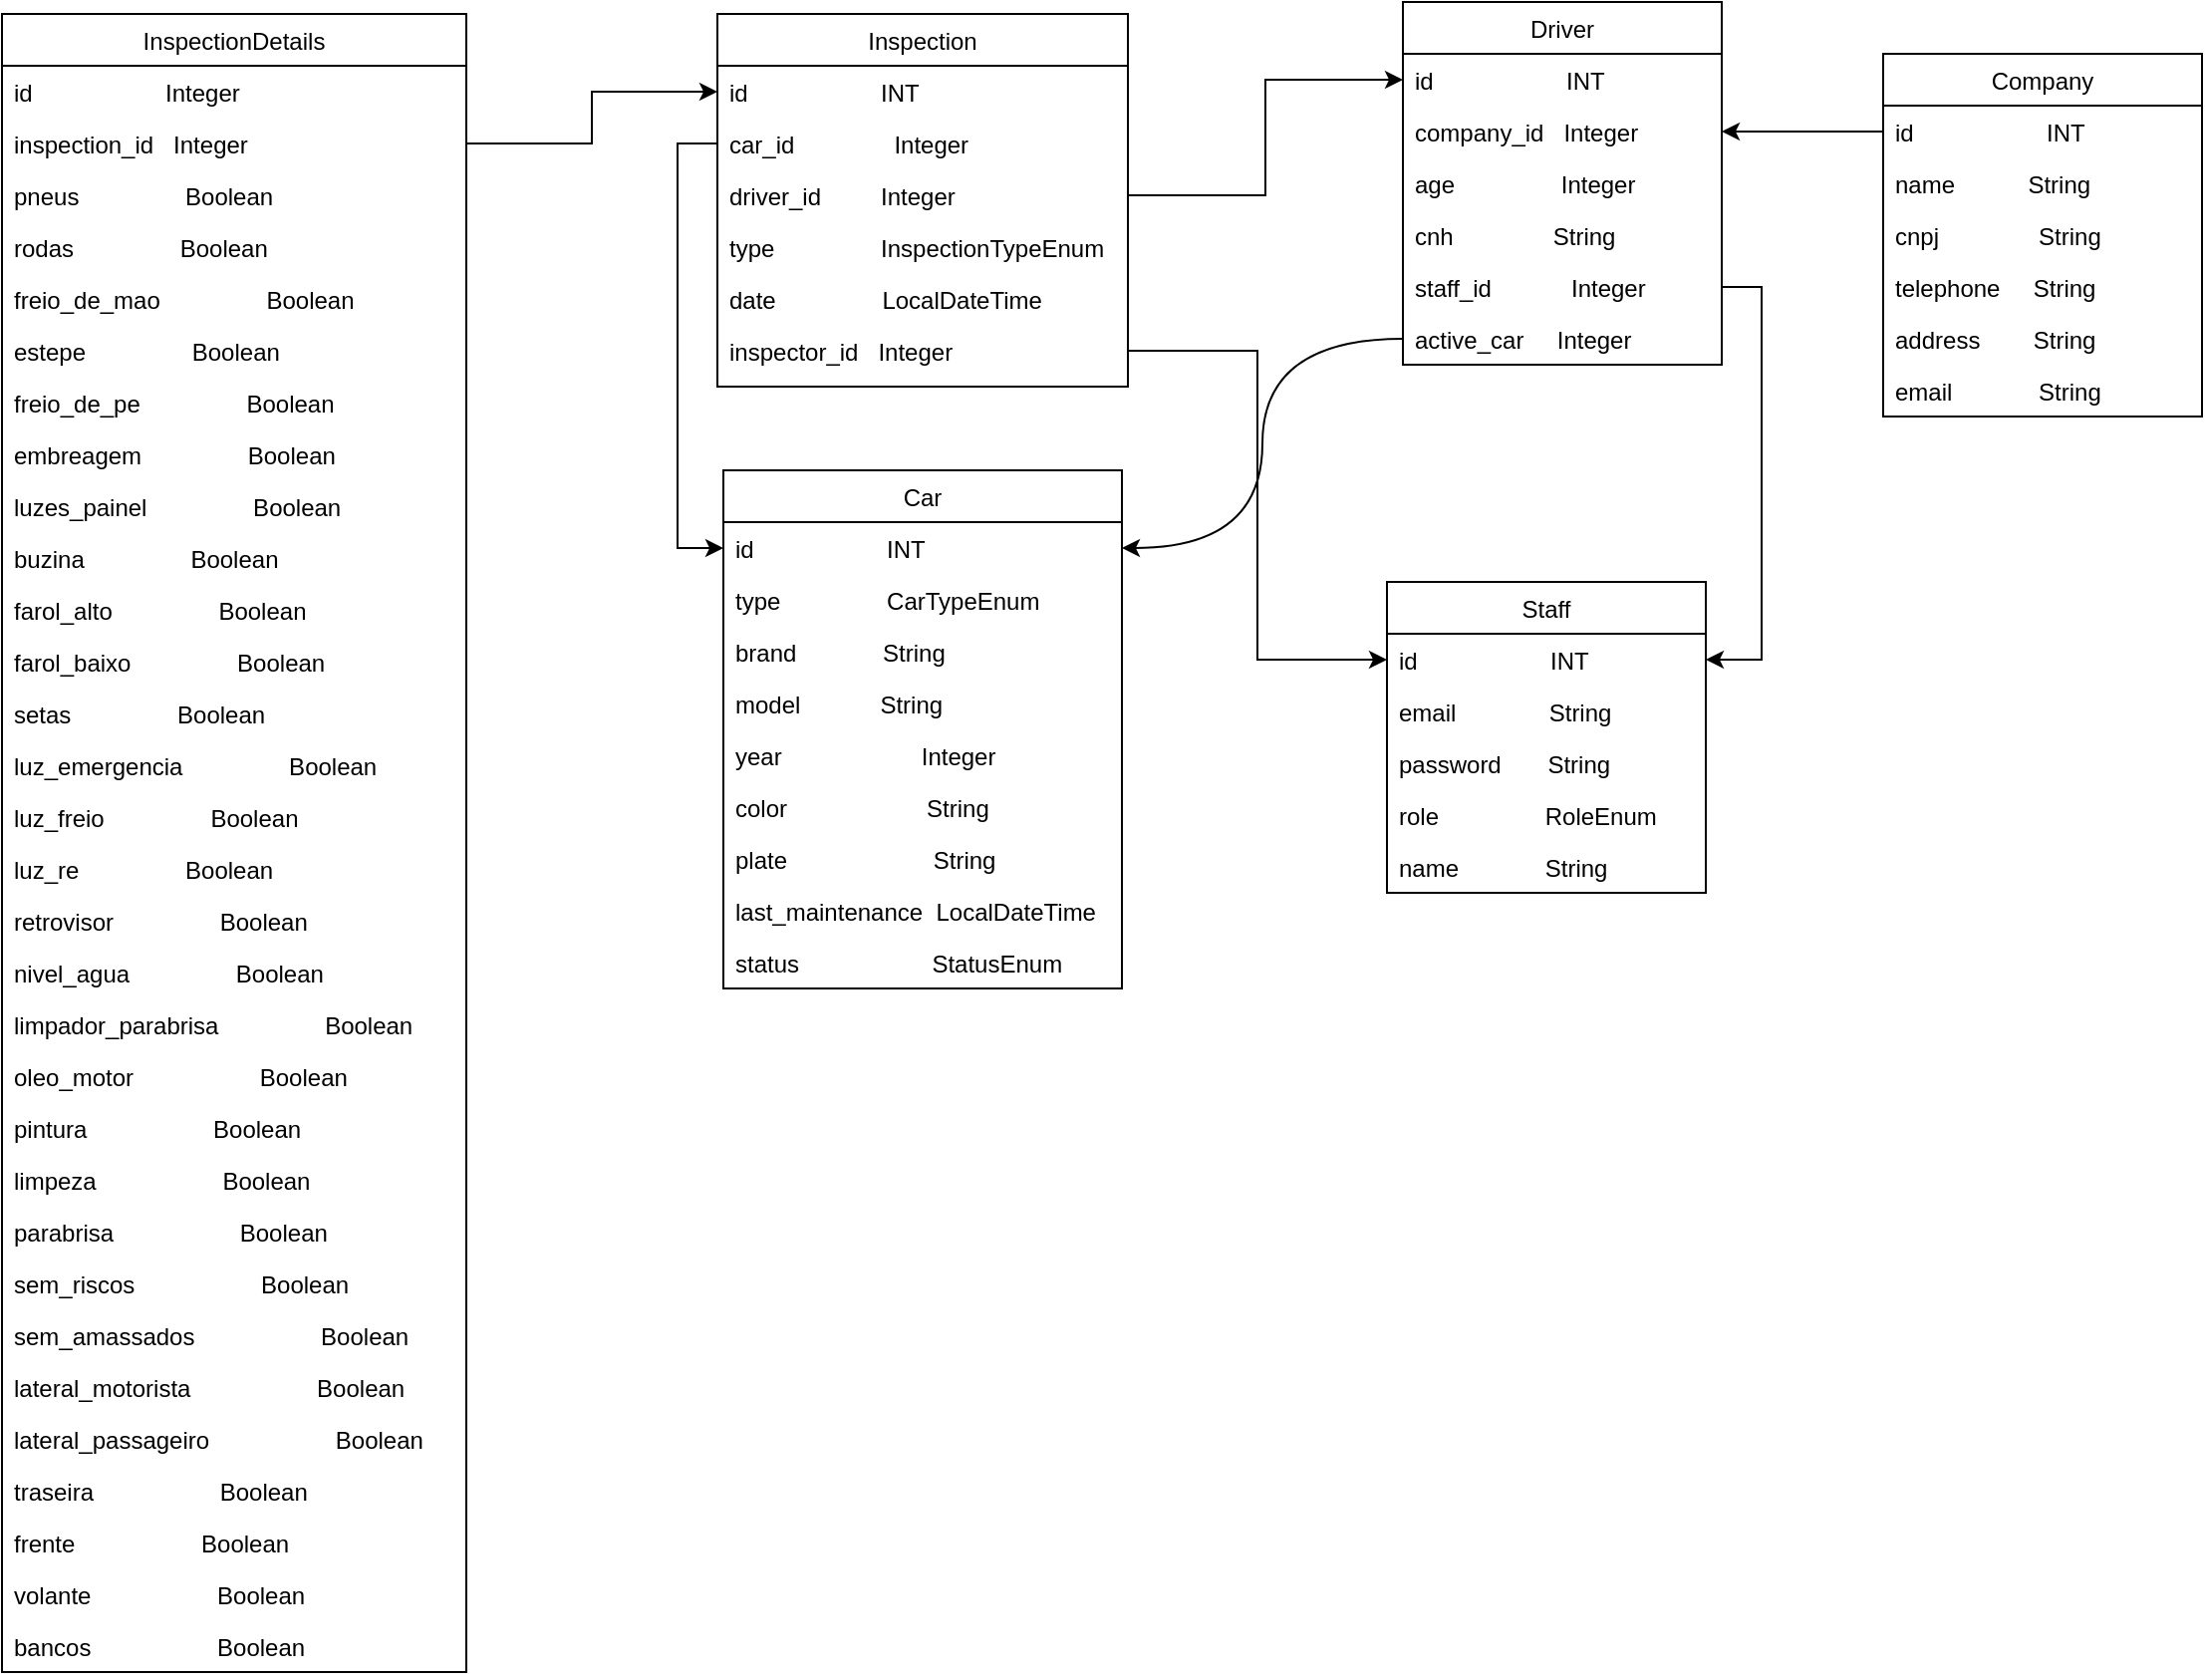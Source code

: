 <mxfile version="25.0.1">
  <diagram id="C5RBs43oDa-KdzZeNtuy" name="Page-1">
    <mxGraphModel dx="2336" dy="821" grid="0" gridSize="10" guides="1" tooltips="1" connect="1" arrows="1" fold="1" page="1" pageScale="1" pageWidth="827" pageHeight="1169" math="0" shadow="0">
      <root>
        <mxCell id="WIyWlLk6GJQsqaUBKTNV-0" />
        <mxCell id="WIyWlLk6GJQsqaUBKTNV-1" parent="WIyWlLk6GJQsqaUBKTNV-0" />
        <mxCell id="zkfFHV4jXpPFQw0GAbJ--17" value="Staff" style="swimlane;fontStyle=0;align=center;verticalAlign=top;childLayout=stackLayout;horizontal=1;startSize=26;horizontalStack=0;resizeParent=1;resizeLast=0;collapsible=1;marginBottom=0;rounded=0;shadow=0;strokeWidth=1;" parent="WIyWlLk6GJQsqaUBKTNV-1" vertex="1">
          <mxGeometry x="387" y="331" width="160" height="156" as="geometry">
            <mxRectangle x="550" y="140" width="160" height="26" as="alternateBounds" />
          </mxGeometry>
        </mxCell>
        <mxCell id="zkfFHV4jXpPFQw0GAbJ--18" value="id                    INT   " style="text;align=left;verticalAlign=top;spacingLeft=4;spacingRight=4;overflow=hidden;rotatable=0;points=[[0,0.5],[1,0.5]];portConstraint=eastwest;" parent="zkfFHV4jXpPFQw0GAbJ--17" vertex="1">
          <mxGeometry y="26" width="160" height="26" as="geometry" />
        </mxCell>
        <mxCell id="VxousQT62sLmJuZrj5er-17" value="email              String" style="text;align=left;verticalAlign=top;spacingLeft=4;spacingRight=4;overflow=hidden;rotatable=0;points=[[0,0.5],[1,0.5]];portConstraint=eastwest;rounded=0;shadow=0;html=0;" parent="zkfFHV4jXpPFQw0GAbJ--17" vertex="1">
          <mxGeometry y="52" width="160" height="26" as="geometry" />
        </mxCell>
        <mxCell id="zkfFHV4jXpPFQw0GAbJ--20" value="password       String" style="text;align=left;verticalAlign=top;spacingLeft=4;spacingRight=4;overflow=hidden;rotatable=0;points=[[0,0.5],[1,0.5]];portConstraint=eastwest;rounded=0;shadow=0;html=0;" parent="zkfFHV4jXpPFQw0GAbJ--17" vertex="1">
          <mxGeometry y="78" width="160" height="26" as="geometry" />
        </mxCell>
        <mxCell id="zkfFHV4jXpPFQw0GAbJ--21" value="role                RoleEnum" style="text;align=left;verticalAlign=top;spacingLeft=4;spacingRight=4;overflow=hidden;rotatable=0;points=[[0,0.5],[1,0.5]];portConstraint=eastwest;rounded=0;shadow=0;html=0;" parent="zkfFHV4jXpPFQw0GAbJ--17" vertex="1">
          <mxGeometry y="104" width="160" height="26" as="geometry" />
        </mxCell>
        <mxCell id="zkfFHV4jXpPFQw0GAbJ--19" value="name             String" style="text;align=left;verticalAlign=top;spacingLeft=4;spacingRight=4;overflow=hidden;rotatable=0;points=[[0,0.5],[1,0.5]];portConstraint=eastwest;rounded=0;shadow=0;html=0;" parent="zkfFHV4jXpPFQw0GAbJ--17" vertex="1">
          <mxGeometry y="130" width="160" height="26" as="geometry" />
        </mxCell>
        <mxCell id="VxousQT62sLmJuZrj5er-0" value="Car" style="swimlane;fontStyle=0;align=center;verticalAlign=top;childLayout=stackLayout;horizontal=1;startSize=26;horizontalStack=0;resizeParent=1;resizeLast=0;collapsible=1;marginBottom=0;rounded=0;shadow=0;strokeWidth=1;" parent="WIyWlLk6GJQsqaUBKTNV-1" vertex="1">
          <mxGeometry x="54" y="275" width="200" height="260" as="geometry">
            <mxRectangle x="550" y="140" width="160" height="26" as="alternateBounds" />
          </mxGeometry>
        </mxCell>
        <mxCell id="VxousQT62sLmJuZrj5er-1" value="id                    INT   " style="text;align=left;verticalAlign=top;spacingLeft=4;spacingRight=4;overflow=hidden;rotatable=0;points=[[0,0.5],[1,0.5]];portConstraint=eastwest;" parent="VxousQT62sLmJuZrj5er-0" vertex="1">
          <mxGeometry y="26" width="200" height="26" as="geometry" />
        </mxCell>
        <mxCell id="VxousQT62sLmJuZrj5er-2" value="type                CarTypeEnum" style="text;align=left;verticalAlign=top;spacingLeft=4;spacingRight=4;overflow=hidden;rotatable=0;points=[[0,0.5],[1,0.5]];portConstraint=eastwest;rounded=0;shadow=0;html=0;" parent="VxousQT62sLmJuZrj5er-0" vertex="1">
          <mxGeometry y="52" width="200" height="26" as="geometry" />
        </mxCell>
        <mxCell id="VxousQT62sLmJuZrj5er-4" value="brand             String" style="text;align=left;verticalAlign=top;spacingLeft=4;spacingRight=4;overflow=hidden;rotatable=0;points=[[0,0.5],[1,0.5]];portConstraint=eastwest;rounded=0;shadow=0;html=0;" parent="VxousQT62sLmJuZrj5er-0" vertex="1">
          <mxGeometry y="78" width="200" height="26" as="geometry" />
        </mxCell>
        <mxCell id="VxousQT62sLmJuZrj5er-12" value="model            String" style="text;align=left;verticalAlign=top;spacingLeft=4;spacingRight=4;overflow=hidden;rotatable=0;points=[[0,0.5],[1,0.5]];portConstraint=eastwest;rounded=0;shadow=0;html=0;" parent="VxousQT62sLmJuZrj5er-0" vertex="1">
          <mxGeometry y="104" width="200" height="26" as="geometry" />
        </mxCell>
        <mxCell id="VxousQT62sLmJuZrj5er-14" value="year                     Integer" style="text;align=left;verticalAlign=top;spacingLeft=4;spacingRight=4;overflow=hidden;rotatable=0;points=[[0,0.5],[1,0.5]];portConstraint=eastwest;rounded=0;shadow=0;html=0;" parent="VxousQT62sLmJuZrj5er-0" vertex="1">
          <mxGeometry y="130" width="200" height="26" as="geometry" />
        </mxCell>
        <mxCell id="VxousQT62sLmJuZrj5er-13" value="color                     String" style="text;align=left;verticalAlign=top;spacingLeft=4;spacingRight=4;overflow=hidden;rotatable=0;points=[[0,0.5],[1,0.5]];portConstraint=eastwest;rounded=0;shadow=0;html=0;" parent="VxousQT62sLmJuZrj5er-0" vertex="1">
          <mxGeometry y="156" width="200" height="26" as="geometry" />
        </mxCell>
        <mxCell id="VxousQT62sLmJuZrj5er-3" value="plate                      String" style="text;align=left;verticalAlign=top;spacingLeft=4;spacingRight=4;overflow=hidden;rotatable=0;points=[[0,0.5],[1,0.5]];portConstraint=eastwest;rounded=0;shadow=0;html=0;" parent="VxousQT62sLmJuZrj5er-0" vertex="1">
          <mxGeometry y="182" width="200" height="26" as="geometry" />
        </mxCell>
        <mxCell id="7H_3GdhFSHOWsBw6_Kf--40" value="last_maintenance  LocalDateTime" style="text;align=left;verticalAlign=top;spacingLeft=4;spacingRight=4;overflow=hidden;rotatable=0;points=[[0,0.5],[1,0.5]];portConstraint=eastwest;rounded=0;shadow=0;html=0;" parent="VxousQT62sLmJuZrj5er-0" vertex="1">
          <mxGeometry y="208" width="200" height="26" as="geometry" />
        </mxCell>
        <mxCell id="7H_3GdhFSHOWsBw6_Kf--5" value="status                    StatusEnum" style="text;align=left;verticalAlign=top;spacingLeft=4;spacingRight=4;overflow=hidden;rotatable=0;points=[[0,0.5],[1,0.5]];portConstraint=eastwest;rounded=0;shadow=0;html=0;" parent="VxousQT62sLmJuZrj5er-0" vertex="1">
          <mxGeometry y="234" width="200" height="26" as="geometry" />
        </mxCell>
        <mxCell id="VxousQT62sLmJuZrj5er-18" value="Driver" style="swimlane;fontStyle=0;align=center;verticalAlign=top;childLayout=stackLayout;horizontal=1;startSize=26;horizontalStack=0;resizeParent=1;resizeLast=0;collapsible=1;marginBottom=0;rounded=0;shadow=0;strokeWidth=1;" parent="WIyWlLk6GJQsqaUBKTNV-1" vertex="1">
          <mxGeometry x="395" y="40" width="160" height="182" as="geometry">
            <mxRectangle x="550" y="140" width="160" height="26" as="alternateBounds" />
          </mxGeometry>
        </mxCell>
        <mxCell id="VxousQT62sLmJuZrj5er-19" value="id                    INT   " style="text;align=left;verticalAlign=top;spacingLeft=4;spacingRight=4;overflow=hidden;rotatable=0;points=[[0,0.5],[1,0.5]];portConstraint=eastwest;" parent="VxousQT62sLmJuZrj5er-18" vertex="1">
          <mxGeometry y="26" width="160" height="26" as="geometry" />
        </mxCell>
        <mxCell id="VxousQT62sLmJuZrj5er-24" value="company_id   Integer" style="text;align=left;verticalAlign=top;spacingLeft=4;spacingRight=4;overflow=hidden;rotatable=0;points=[[0,0.5],[1,0.5]];portConstraint=eastwest;rounded=0;shadow=0;html=0;" parent="VxousQT62sLmJuZrj5er-18" vertex="1">
          <mxGeometry y="52" width="160" height="26" as="geometry" />
        </mxCell>
        <mxCell id="VxousQT62sLmJuZrj5er-20" value="age                Integer" style="text;align=left;verticalAlign=top;spacingLeft=4;spacingRight=4;overflow=hidden;rotatable=0;points=[[0,0.5],[1,0.5]];portConstraint=eastwest;rounded=0;shadow=0;html=0;" parent="VxousQT62sLmJuZrj5er-18" vertex="1">
          <mxGeometry y="78" width="160" height="26" as="geometry" />
        </mxCell>
        <mxCell id="VxousQT62sLmJuZrj5er-21" value="cnh               String" style="text;align=left;verticalAlign=top;spacingLeft=4;spacingRight=4;overflow=hidden;rotatable=0;points=[[0,0.5],[1,0.5]];portConstraint=eastwest;rounded=0;shadow=0;html=0;" parent="VxousQT62sLmJuZrj5er-18" vertex="1">
          <mxGeometry y="104" width="160" height="26" as="geometry" />
        </mxCell>
        <mxCell id="7H_3GdhFSHOWsBw6_Kf--8" value="staff_id            Integer" style="text;align=left;verticalAlign=top;spacingLeft=4;spacingRight=4;overflow=hidden;rotatable=0;points=[[0,0.5],[1,0.5]];portConstraint=eastwest;rounded=0;shadow=0;html=0;" parent="VxousQT62sLmJuZrj5er-18" vertex="1">
          <mxGeometry y="130" width="160" height="26" as="geometry" />
        </mxCell>
        <mxCell id="7H_3GdhFSHOWsBw6_Kf--15" value="active_car      Integer" style="text;align=left;verticalAlign=top;spacingLeft=4;spacingRight=4;overflow=hidden;rotatable=0;points=[[0,0.5],[1,0.5]];portConstraint=eastwest;rounded=0;shadow=0;html=0;" parent="VxousQT62sLmJuZrj5er-18" vertex="1">
          <mxGeometry y="156" width="160" height="26" as="geometry" />
        </mxCell>
        <mxCell id="VxousQT62sLmJuZrj5er-25" style="edgeStyle=orthogonalEdgeStyle;rounded=0;orthogonalLoop=1;jettySize=auto;html=1;exitX=1;exitY=0.5;exitDx=0;exitDy=0;entryX=1;entryY=0.5;entryDx=0;entryDy=0;" parent="WIyWlLk6GJQsqaUBKTNV-1" source="7H_3GdhFSHOWsBw6_Kf--8" target="zkfFHV4jXpPFQw0GAbJ--18" edge="1">
          <mxGeometry relative="1" as="geometry">
            <mxPoint x="660" y="338" as="targetPoint" />
          </mxGeometry>
        </mxCell>
        <mxCell id="VxousQT62sLmJuZrj5er-26" value="Inspection" style="swimlane;fontStyle=0;align=center;verticalAlign=top;childLayout=stackLayout;horizontal=1;startSize=26;horizontalStack=0;resizeParent=1;resizeLast=0;collapsible=1;marginBottom=0;rounded=0;shadow=0;strokeWidth=1;" parent="WIyWlLk6GJQsqaUBKTNV-1" vertex="1">
          <mxGeometry x="51" y="46" width="206" height="187" as="geometry">
            <mxRectangle x="550" y="140" width="160" height="26" as="alternateBounds" />
          </mxGeometry>
        </mxCell>
        <mxCell id="VxousQT62sLmJuZrj5er-27" value="id                    INT   " style="text;align=left;verticalAlign=top;spacingLeft=4;spacingRight=4;overflow=hidden;rotatable=0;points=[[0,0.5],[1,0.5]];portConstraint=eastwest;" parent="VxousQT62sLmJuZrj5er-26" vertex="1">
          <mxGeometry y="26" width="206" height="26" as="geometry" />
        </mxCell>
        <mxCell id="7H_3GdhFSHOWsBw6_Kf--17" value="car_id               Integer" style="text;align=left;verticalAlign=top;spacingLeft=4;spacingRight=4;overflow=hidden;rotatable=0;points=[[0,0.5],[1,0.5]];portConstraint=eastwest;rounded=0;shadow=0;html=0;" parent="VxousQT62sLmJuZrj5er-26" vertex="1">
          <mxGeometry y="52" width="206" height="26" as="geometry" />
        </mxCell>
        <mxCell id="7H_3GdhFSHOWsBw6_Kf--21" value="driver_id         Integer" style="text;align=left;verticalAlign=top;spacingLeft=4;spacingRight=4;overflow=hidden;rotatable=0;points=[[0,0.5],[1,0.5]];portConstraint=eastwest;rounded=0;shadow=0;html=0;" parent="VxousQT62sLmJuZrj5er-26" vertex="1">
          <mxGeometry y="78" width="206" height="26" as="geometry" />
        </mxCell>
        <mxCell id="VxousQT62sLmJuZrj5er-28" value="type                InspectionTypeEnum" style="text;align=left;verticalAlign=top;spacingLeft=4;spacingRight=4;overflow=hidden;rotatable=0;points=[[0,0.5],[1,0.5]];portConstraint=eastwest;rounded=0;shadow=0;html=0;" parent="VxousQT62sLmJuZrj5er-26" vertex="1">
          <mxGeometry y="104" width="206" height="26" as="geometry" />
        </mxCell>
        <mxCell id="VxousQT62sLmJuZrj5er-29" value="date                LocalDateTime" style="text;align=left;verticalAlign=top;spacingLeft=4;spacingRight=4;overflow=hidden;rotatable=0;points=[[0,0.5],[1,0.5]];portConstraint=eastwest;rounded=0;shadow=0;html=0;" parent="VxousQT62sLmJuZrj5er-26" vertex="1">
          <mxGeometry y="130" width="206" height="26" as="geometry" />
        </mxCell>
        <mxCell id="7H_3GdhFSHOWsBw6_Kf--19" value="inspector_id   Integer" style="text;align=left;verticalAlign=top;spacingLeft=4;spacingRight=4;overflow=hidden;rotatable=0;points=[[0,0.5],[1,0.5]];portConstraint=eastwest;rounded=0;shadow=0;html=0;" parent="VxousQT62sLmJuZrj5er-26" vertex="1">
          <mxGeometry y="156" width="206" height="26" as="geometry" />
        </mxCell>
        <mxCell id="7H_3GdhFSHOWsBw6_Kf--0" value="Company" style="swimlane;fontStyle=0;align=center;verticalAlign=top;childLayout=stackLayout;horizontal=1;startSize=26;horizontalStack=0;resizeParent=1;resizeLast=0;collapsible=1;marginBottom=0;rounded=0;shadow=0;strokeWidth=1;" parent="WIyWlLk6GJQsqaUBKTNV-1" vertex="1">
          <mxGeometry x="636" y="66" width="160" height="182" as="geometry">
            <mxRectangle x="550" y="140" width="160" height="26" as="alternateBounds" />
          </mxGeometry>
        </mxCell>
        <mxCell id="7H_3GdhFSHOWsBw6_Kf--1" value="id                    INT   " style="text;align=left;verticalAlign=top;spacingLeft=4;spacingRight=4;overflow=hidden;rotatable=0;points=[[0,0.5],[1,0.5]];portConstraint=eastwest;" parent="7H_3GdhFSHOWsBw6_Kf--0" vertex="1">
          <mxGeometry y="26" width="160" height="26" as="geometry" />
        </mxCell>
        <mxCell id="7H_3GdhFSHOWsBw6_Kf--2" value="name           String" style="text;align=left;verticalAlign=top;spacingLeft=4;spacingRight=4;overflow=hidden;rotatable=0;points=[[0,0.5],[1,0.5]];portConstraint=eastwest;rounded=0;shadow=0;html=0;" parent="7H_3GdhFSHOWsBw6_Kf--0" vertex="1">
          <mxGeometry y="52" width="160" height="26" as="geometry" />
        </mxCell>
        <mxCell id="7H_3GdhFSHOWsBw6_Kf--3" value="cnpj               String" style="text;align=left;verticalAlign=top;spacingLeft=4;spacingRight=4;overflow=hidden;rotatable=0;points=[[0,0.5],[1,0.5]];portConstraint=eastwest;rounded=0;shadow=0;html=0;" parent="7H_3GdhFSHOWsBw6_Kf--0" vertex="1">
          <mxGeometry y="78" width="160" height="26" as="geometry" />
        </mxCell>
        <mxCell id="7H_3GdhFSHOWsBw6_Kf--37" value="telephone     String" style="text;align=left;verticalAlign=top;spacingLeft=4;spacingRight=4;overflow=hidden;rotatable=0;points=[[0,0.5],[1,0.5]];portConstraint=eastwest;rounded=0;shadow=0;html=0;" parent="7H_3GdhFSHOWsBw6_Kf--0" vertex="1">
          <mxGeometry y="104" width="160" height="26" as="geometry" />
        </mxCell>
        <mxCell id="7H_3GdhFSHOWsBw6_Kf--38" value="address        String" style="text;align=left;verticalAlign=top;spacingLeft=4;spacingRight=4;overflow=hidden;rotatable=0;points=[[0,0.5],[1,0.5]];portConstraint=eastwest;rounded=0;shadow=0;html=0;" parent="7H_3GdhFSHOWsBw6_Kf--0" vertex="1">
          <mxGeometry y="130" width="160" height="26" as="geometry" />
        </mxCell>
        <mxCell id="7H_3GdhFSHOWsBw6_Kf--39" value="email             String" style="text;align=left;verticalAlign=top;spacingLeft=4;spacingRight=4;overflow=hidden;rotatable=0;points=[[0,0.5],[1,0.5]];portConstraint=eastwest;rounded=0;shadow=0;html=0;" parent="7H_3GdhFSHOWsBw6_Kf--0" vertex="1">
          <mxGeometry y="156" width="160" height="26" as="geometry" />
        </mxCell>
        <mxCell id="7H_3GdhFSHOWsBw6_Kf--10" style="edgeStyle=orthogonalEdgeStyle;rounded=0;orthogonalLoop=1;jettySize=auto;html=1;entryX=1;entryY=0.5;entryDx=0;entryDy=0;" parent="WIyWlLk6GJQsqaUBKTNV-1" source="7H_3GdhFSHOWsBw6_Kf--1" target="VxousQT62sLmJuZrj5er-24" edge="1">
          <mxGeometry relative="1" as="geometry" />
        </mxCell>
        <mxCell id="7H_3GdhFSHOWsBw6_Kf--16" style="edgeStyle=orthogonalEdgeStyle;rounded=0;orthogonalLoop=1;jettySize=auto;html=1;entryX=1;entryY=0.5;entryDx=0;entryDy=0;curved=1;" parent="WIyWlLk6GJQsqaUBKTNV-1" source="7H_3GdhFSHOWsBw6_Kf--15" target="VxousQT62sLmJuZrj5er-1" edge="1">
          <mxGeometry relative="1" as="geometry">
            <mxPoint x="372" y="441" as="targetPoint" />
          </mxGeometry>
        </mxCell>
        <mxCell id="7H_3GdhFSHOWsBw6_Kf--18" style="edgeStyle=orthogonalEdgeStyle;rounded=0;orthogonalLoop=1;jettySize=auto;html=1;entryX=0;entryY=0.5;entryDx=0;entryDy=0;exitX=0;exitY=0.5;exitDx=0;exitDy=0;" parent="WIyWlLk6GJQsqaUBKTNV-1" source="7H_3GdhFSHOWsBw6_Kf--17" target="VxousQT62sLmJuZrj5er-1" edge="1">
          <mxGeometry relative="1" as="geometry" />
        </mxCell>
        <mxCell id="7H_3GdhFSHOWsBw6_Kf--20" style="edgeStyle=orthogonalEdgeStyle;rounded=0;orthogonalLoop=1;jettySize=auto;html=1;entryX=0;entryY=0.5;entryDx=0;entryDy=0;exitX=1;exitY=0.5;exitDx=0;exitDy=0;" parent="WIyWlLk6GJQsqaUBKTNV-1" source="7H_3GdhFSHOWsBw6_Kf--19" target="zkfFHV4jXpPFQw0GAbJ--18" edge="1">
          <mxGeometry relative="1" as="geometry" />
        </mxCell>
        <mxCell id="7H_3GdhFSHOWsBw6_Kf--22" style="edgeStyle=orthogonalEdgeStyle;rounded=0;orthogonalLoop=1;jettySize=auto;html=1;entryX=0;entryY=0.5;entryDx=0;entryDy=0;" parent="WIyWlLk6GJQsqaUBKTNV-1" source="7H_3GdhFSHOWsBw6_Kf--21" target="VxousQT62sLmJuZrj5er-19" edge="1">
          <mxGeometry relative="1" as="geometry" />
        </mxCell>
        <mxCell id="7H_3GdhFSHOWsBw6_Kf--29" value="InspectionDetails" style="swimlane;fontStyle=0;align=center;verticalAlign=top;childLayout=stackLayout;horizontal=1;startSize=26;horizontalStack=0;resizeParent=1;resizeLast=0;collapsible=1;marginBottom=0;rounded=0;shadow=0;strokeWidth=1;" parent="WIyWlLk6GJQsqaUBKTNV-1" vertex="1">
          <mxGeometry x="-308" y="46" width="233" height="832" as="geometry">
            <mxRectangle x="550" y="140" width="160" height="26" as="alternateBounds" />
          </mxGeometry>
        </mxCell>
        <mxCell id="7H_3GdhFSHOWsBw6_Kf--30" value="id                    Integer" style="text;align=left;verticalAlign=top;spacingLeft=4;spacingRight=4;overflow=hidden;rotatable=0;points=[[0,0.5],[1,0.5]];portConstraint=eastwest;" parent="7H_3GdhFSHOWsBw6_Kf--29" vertex="1">
          <mxGeometry y="26" width="233" height="26" as="geometry" />
        </mxCell>
        <mxCell id="7H_3GdhFSHOWsBw6_Kf--31" value="inspection_id   Integer" style="text;align=left;verticalAlign=top;spacingLeft=4;spacingRight=4;overflow=hidden;rotatable=0;points=[[0,0.5],[1,0.5]];portConstraint=eastwest;rounded=0;shadow=0;html=0;" parent="7H_3GdhFSHOWsBw6_Kf--29" vertex="1">
          <mxGeometry y="52" width="233" height="26" as="geometry" />
        </mxCell>
        <mxCell id="7H_3GdhFSHOWsBw6_Kf--45" value="pneus                Boolean    &#xa;" style="text;align=left;verticalAlign=top;spacingLeft=4;spacingRight=4;overflow=hidden;rotatable=0;points=[[0,0.5],[1,0.5]];portConstraint=eastwest;rounded=0;shadow=0;html=0;" parent="7H_3GdhFSHOWsBw6_Kf--29" vertex="1">
          <mxGeometry y="78" width="233" height="26" as="geometry" />
        </mxCell>
        <mxCell id="7H_3GdhFSHOWsBw6_Kf--50" value="rodas                Boolean   " style="text;align=left;verticalAlign=top;spacingLeft=4;spacingRight=4;overflow=hidden;rotatable=0;points=[[0,0.5],[1,0.5]];portConstraint=eastwest;rounded=0;shadow=0;html=0;" parent="7H_3GdhFSHOWsBw6_Kf--29" vertex="1">
          <mxGeometry y="104" width="233" height="26" as="geometry" />
        </mxCell>
        <mxCell id="7H_3GdhFSHOWsBw6_Kf--51" value="freio_de_mao                Boolean   " style="text;align=left;verticalAlign=top;spacingLeft=4;spacingRight=4;overflow=hidden;rotatable=0;points=[[0,0.5],[1,0.5]];portConstraint=eastwest;rounded=0;shadow=0;html=0;" parent="7H_3GdhFSHOWsBw6_Kf--29" vertex="1">
          <mxGeometry y="130" width="233" height="26" as="geometry" />
        </mxCell>
        <mxCell id="7H_3GdhFSHOWsBw6_Kf--52" value="estepe                Boolean   " style="text;align=left;verticalAlign=top;spacingLeft=4;spacingRight=4;overflow=hidden;rotatable=0;points=[[0,0.5],[1,0.5]];portConstraint=eastwest;rounded=0;shadow=0;html=0;" parent="7H_3GdhFSHOWsBw6_Kf--29" vertex="1">
          <mxGeometry y="156" width="233" height="26" as="geometry" />
        </mxCell>
        <mxCell id="7H_3GdhFSHOWsBw6_Kf--53" value="freio_de_pe                Boolean   " style="text;align=left;verticalAlign=top;spacingLeft=4;spacingRight=4;overflow=hidden;rotatable=0;points=[[0,0.5],[1,0.5]];portConstraint=eastwest;rounded=0;shadow=0;html=0;" parent="7H_3GdhFSHOWsBw6_Kf--29" vertex="1">
          <mxGeometry y="182" width="233" height="26" as="geometry" />
        </mxCell>
        <mxCell id="7H_3GdhFSHOWsBw6_Kf--54" value="embreagem                Boolean   " style="text;align=left;verticalAlign=top;spacingLeft=4;spacingRight=4;overflow=hidden;rotatable=0;points=[[0,0.5],[1,0.5]];portConstraint=eastwest;rounded=0;shadow=0;html=0;" parent="7H_3GdhFSHOWsBw6_Kf--29" vertex="1">
          <mxGeometry y="208" width="233" height="26" as="geometry" />
        </mxCell>
        <mxCell id="7H_3GdhFSHOWsBw6_Kf--55" value="luzes_painel                Boolean   " style="text;align=left;verticalAlign=top;spacingLeft=4;spacingRight=4;overflow=hidden;rotatable=0;points=[[0,0.5],[1,0.5]];portConstraint=eastwest;rounded=0;shadow=0;html=0;" parent="7H_3GdhFSHOWsBw6_Kf--29" vertex="1">
          <mxGeometry y="234" width="233" height="26" as="geometry" />
        </mxCell>
        <mxCell id="7H_3GdhFSHOWsBw6_Kf--57" value="buzina                Boolean   " style="text;align=left;verticalAlign=top;spacingLeft=4;spacingRight=4;overflow=hidden;rotatable=0;points=[[0,0.5],[1,0.5]];portConstraint=eastwest;rounded=0;shadow=0;html=0;" parent="7H_3GdhFSHOWsBw6_Kf--29" vertex="1">
          <mxGeometry y="260" width="233" height="26" as="geometry" />
        </mxCell>
        <mxCell id="7H_3GdhFSHOWsBw6_Kf--62" value="farol_alto                Boolean   " style="text;align=left;verticalAlign=top;spacingLeft=4;spacingRight=4;overflow=hidden;rotatable=0;points=[[0,0.5],[1,0.5]];portConstraint=eastwest;rounded=0;shadow=0;html=0;" parent="7H_3GdhFSHOWsBw6_Kf--29" vertex="1">
          <mxGeometry y="286" width="233" height="26" as="geometry" />
        </mxCell>
        <mxCell id="7H_3GdhFSHOWsBw6_Kf--63" value="farol_baixo                Boolean   " style="text;align=left;verticalAlign=top;spacingLeft=4;spacingRight=4;overflow=hidden;rotatable=0;points=[[0,0.5],[1,0.5]];portConstraint=eastwest;rounded=0;shadow=0;html=0;" parent="7H_3GdhFSHOWsBw6_Kf--29" vertex="1">
          <mxGeometry y="312" width="233" height="26" as="geometry" />
        </mxCell>
        <mxCell id="7H_3GdhFSHOWsBw6_Kf--64" value="setas                Boolean   " style="text;align=left;verticalAlign=top;spacingLeft=4;spacingRight=4;overflow=hidden;rotatable=0;points=[[0,0.5],[1,0.5]];portConstraint=eastwest;rounded=0;shadow=0;html=0;" parent="7H_3GdhFSHOWsBw6_Kf--29" vertex="1">
          <mxGeometry y="338" width="233" height="26" as="geometry" />
        </mxCell>
        <mxCell id="7H_3GdhFSHOWsBw6_Kf--65" value="luz_emergencia                Boolean   " style="text;align=left;verticalAlign=top;spacingLeft=4;spacingRight=4;overflow=hidden;rotatable=0;points=[[0,0.5],[1,0.5]];portConstraint=eastwest;rounded=0;shadow=0;html=0;" parent="7H_3GdhFSHOWsBw6_Kf--29" vertex="1">
          <mxGeometry y="364" width="233" height="26" as="geometry" />
        </mxCell>
        <mxCell id="7H_3GdhFSHOWsBw6_Kf--66" value="luz_freio                Boolean   " style="text;align=left;verticalAlign=top;spacingLeft=4;spacingRight=4;overflow=hidden;rotatable=0;points=[[0,0.5],[1,0.5]];portConstraint=eastwest;rounded=0;shadow=0;html=0;" parent="7H_3GdhFSHOWsBw6_Kf--29" vertex="1">
          <mxGeometry y="390" width="233" height="26" as="geometry" />
        </mxCell>
        <mxCell id="7H_3GdhFSHOWsBw6_Kf--67" value="luz_re                Boolean   " style="text;align=left;verticalAlign=top;spacingLeft=4;spacingRight=4;overflow=hidden;rotatable=0;points=[[0,0.5],[1,0.5]];portConstraint=eastwest;rounded=0;shadow=0;html=0;" parent="7H_3GdhFSHOWsBw6_Kf--29" vertex="1">
          <mxGeometry y="416" width="233" height="26" as="geometry" />
        </mxCell>
        <mxCell id="7H_3GdhFSHOWsBw6_Kf--68" value="retrovisor                Boolean   " style="text;align=left;verticalAlign=top;spacingLeft=4;spacingRight=4;overflow=hidden;rotatable=0;points=[[0,0.5],[1,0.5]];portConstraint=eastwest;rounded=0;shadow=0;html=0;" parent="7H_3GdhFSHOWsBw6_Kf--29" vertex="1">
          <mxGeometry y="442" width="233" height="26" as="geometry" />
        </mxCell>
        <mxCell id="7H_3GdhFSHOWsBw6_Kf--69" value="nivel_agua                Boolean   " style="text;align=left;verticalAlign=top;spacingLeft=4;spacingRight=4;overflow=hidden;rotatable=0;points=[[0,0.5],[1,0.5]];portConstraint=eastwest;rounded=0;shadow=0;html=0;" parent="7H_3GdhFSHOWsBw6_Kf--29" vertex="1">
          <mxGeometry y="468" width="233" height="26" as="geometry" />
        </mxCell>
        <mxCell id="7H_3GdhFSHOWsBw6_Kf--70" value="limpador_parabrisa                Boolean   " style="text;align=left;verticalAlign=top;spacingLeft=4;spacingRight=4;overflow=hidden;rotatable=0;points=[[0,0.5],[1,0.5]];portConstraint=eastwest;rounded=0;shadow=0;html=0;" parent="7H_3GdhFSHOWsBw6_Kf--29" vertex="1">
          <mxGeometry y="494" width="233" height="26" as="geometry" />
        </mxCell>
        <mxCell id="7H_3GdhFSHOWsBw6_Kf--71" value="oleo_motor                   Boolean   " style="text;align=left;verticalAlign=top;spacingLeft=4;spacingRight=4;overflow=hidden;rotatable=0;points=[[0,0.5],[1,0.5]];portConstraint=eastwest;rounded=0;shadow=0;html=0;" parent="7H_3GdhFSHOWsBw6_Kf--29" vertex="1">
          <mxGeometry y="520" width="233" height="26" as="geometry" />
        </mxCell>
        <mxCell id="7H_3GdhFSHOWsBw6_Kf--79" value="pintura                   Boolean   " style="text;align=left;verticalAlign=top;spacingLeft=4;spacingRight=4;overflow=hidden;rotatable=0;points=[[0,0.5],[1,0.5]];portConstraint=eastwest;rounded=0;shadow=0;html=0;" parent="7H_3GdhFSHOWsBw6_Kf--29" vertex="1">
          <mxGeometry y="546" width="233" height="26" as="geometry" />
        </mxCell>
        <mxCell id="7H_3GdhFSHOWsBw6_Kf--74" value="limpeza                   Boolean   " style="text;align=left;verticalAlign=top;spacingLeft=4;spacingRight=4;overflow=hidden;rotatable=0;points=[[0,0.5],[1,0.5]];portConstraint=eastwest;rounded=0;shadow=0;html=0;" parent="7H_3GdhFSHOWsBw6_Kf--29" vertex="1">
          <mxGeometry y="572" width="233" height="26" as="geometry" />
        </mxCell>
        <mxCell id="7H_3GdhFSHOWsBw6_Kf--75" value="parabrisa                   Boolean   " style="text;align=left;verticalAlign=top;spacingLeft=4;spacingRight=4;overflow=hidden;rotatable=0;points=[[0,0.5],[1,0.5]];portConstraint=eastwest;rounded=0;shadow=0;html=0;" parent="7H_3GdhFSHOWsBw6_Kf--29" vertex="1">
          <mxGeometry y="598" width="233" height="26" as="geometry" />
        </mxCell>
        <mxCell id="7H_3GdhFSHOWsBw6_Kf--76" value="sem_riscos                   Boolean   " style="text;align=left;verticalAlign=top;spacingLeft=4;spacingRight=4;overflow=hidden;rotatable=0;points=[[0,0.5],[1,0.5]];portConstraint=eastwest;rounded=0;shadow=0;html=0;" parent="7H_3GdhFSHOWsBw6_Kf--29" vertex="1">
          <mxGeometry y="624" width="233" height="26" as="geometry" />
        </mxCell>
        <mxCell id="7H_3GdhFSHOWsBw6_Kf--77" value="sem_amassados                   Boolean   " style="text;align=left;verticalAlign=top;spacingLeft=4;spacingRight=4;overflow=hidden;rotatable=0;points=[[0,0.5],[1,0.5]];portConstraint=eastwest;rounded=0;shadow=0;html=0;" parent="7H_3GdhFSHOWsBw6_Kf--29" vertex="1">
          <mxGeometry y="650" width="233" height="26" as="geometry" />
        </mxCell>
        <mxCell id="7H_3GdhFSHOWsBw6_Kf--78" value="lateral_motorista                   Boolean   " style="text;align=left;verticalAlign=top;spacingLeft=4;spacingRight=4;overflow=hidden;rotatable=0;points=[[0,0.5],[1,0.5]];portConstraint=eastwest;rounded=0;shadow=0;html=0;" parent="7H_3GdhFSHOWsBw6_Kf--29" vertex="1">
          <mxGeometry y="676" width="233" height="26" as="geometry" />
        </mxCell>
        <mxCell id="7H_3GdhFSHOWsBw6_Kf--80" value="lateral_passageiro                   Boolean   " style="text;align=left;verticalAlign=top;spacingLeft=4;spacingRight=4;overflow=hidden;rotatable=0;points=[[0,0.5],[1,0.5]];portConstraint=eastwest;rounded=0;shadow=0;html=0;" parent="7H_3GdhFSHOWsBw6_Kf--29" vertex="1">
          <mxGeometry y="702" width="233" height="26" as="geometry" />
        </mxCell>
        <mxCell id="7H_3GdhFSHOWsBw6_Kf--81" value="traseira                   Boolean   " style="text;align=left;verticalAlign=top;spacingLeft=4;spacingRight=4;overflow=hidden;rotatable=0;points=[[0,0.5],[1,0.5]];portConstraint=eastwest;rounded=0;shadow=0;html=0;" parent="7H_3GdhFSHOWsBw6_Kf--29" vertex="1">
          <mxGeometry y="728" width="233" height="26" as="geometry" />
        </mxCell>
        <mxCell id="7H_3GdhFSHOWsBw6_Kf--82" value="frente                   Boolean   " style="text;align=left;verticalAlign=top;spacingLeft=4;spacingRight=4;overflow=hidden;rotatable=0;points=[[0,0.5],[1,0.5]];portConstraint=eastwest;rounded=0;shadow=0;html=0;" parent="7H_3GdhFSHOWsBw6_Kf--29" vertex="1">
          <mxGeometry y="754" width="233" height="26" as="geometry" />
        </mxCell>
        <mxCell id="lqZOiyWplwE0COhKltI8-0" value="volante                   Boolean   " style="text;align=left;verticalAlign=top;spacingLeft=4;spacingRight=4;overflow=hidden;rotatable=0;points=[[0,0.5],[1,0.5]];portConstraint=eastwest;rounded=0;shadow=0;html=0;" vertex="1" parent="7H_3GdhFSHOWsBw6_Kf--29">
          <mxGeometry y="780" width="233" height="26" as="geometry" />
        </mxCell>
        <mxCell id="lqZOiyWplwE0COhKltI8-1" value="bancos                   Boolean   " style="text;align=left;verticalAlign=top;spacingLeft=4;spacingRight=4;overflow=hidden;rotatable=0;points=[[0,0.5],[1,0.5]];portConstraint=eastwest;rounded=0;shadow=0;html=0;" vertex="1" parent="7H_3GdhFSHOWsBw6_Kf--29">
          <mxGeometry y="806" width="233" height="26" as="geometry" />
        </mxCell>
        <mxCell id="7H_3GdhFSHOWsBw6_Kf--36" style="edgeStyle=orthogonalEdgeStyle;rounded=0;orthogonalLoop=1;jettySize=auto;html=1;entryX=0;entryY=0.5;entryDx=0;entryDy=0;" parent="WIyWlLk6GJQsqaUBKTNV-1" source="7H_3GdhFSHOWsBw6_Kf--31" target="VxousQT62sLmJuZrj5er-27" edge="1">
          <mxGeometry relative="1" as="geometry" />
        </mxCell>
      </root>
    </mxGraphModel>
  </diagram>
</mxfile>
